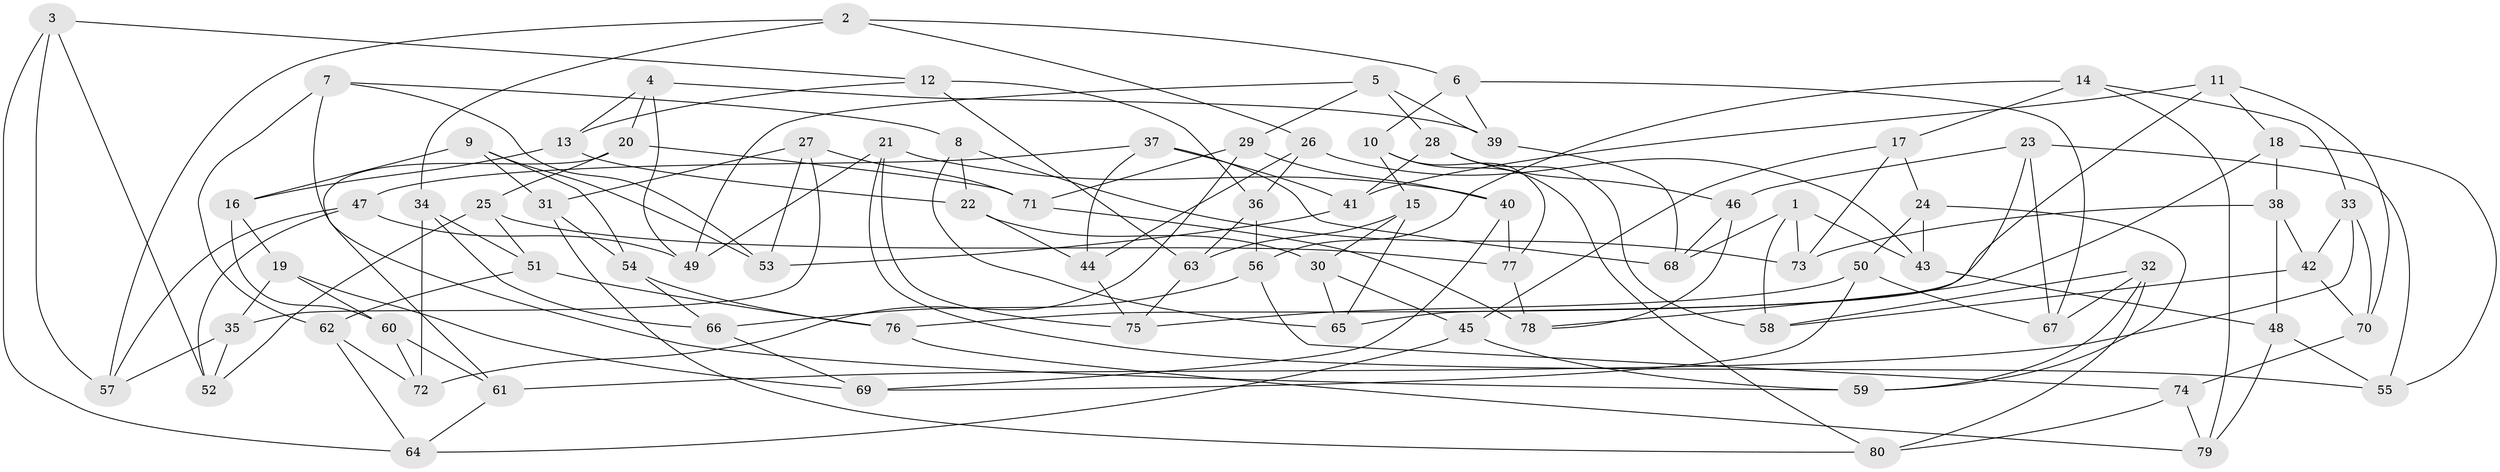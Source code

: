 // coarse degree distribution, {5: 0.21875, 3: 0.34375, 4: 0.25, 7: 0.03125, 12: 0.03125, 6: 0.03125, 17: 0.03125, 9: 0.0625}
// Generated by graph-tools (version 1.1) at 2025/01/03/04/25 22:01:55]
// undirected, 80 vertices, 160 edges
graph export_dot {
graph [start="1"]
  node [color=gray90,style=filled];
  1;
  2;
  3;
  4;
  5;
  6;
  7;
  8;
  9;
  10;
  11;
  12;
  13;
  14;
  15;
  16;
  17;
  18;
  19;
  20;
  21;
  22;
  23;
  24;
  25;
  26;
  27;
  28;
  29;
  30;
  31;
  32;
  33;
  34;
  35;
  36;
  37;
  38;
  39;
  40;
  41;
  42;
  43;
  44;
  45;
  46;
  47;
  48;
  49;
  50;
  51;
  52;
  53;
  54;
  55;
  56;
  57;
  58;
  59;
  60;
  61;
  62;
  63;
  64;
  65;
  66;
  67;
  68;
  69;
  70;
  71;
  72;
  73;
  74;
  75;
  76;
  77;
  78;
  79;
  80;
  1 -- 73;
  1 -- 68;
  1 -- 43;
  1 -- 58;
  2 -- 57;
  2 -- 6;
  2 -- 34;
  2 -- 26;
  3 -- 52;
  3 -- 64;
  3 -- 12;
  3 -- 57;
  4 -- 20;
  4 -- 39;
  4 -- 49;
  4 -- 13;
  5 -- 28;
  5 -- 29;
  5 -- 39;
  5 -- 49;
  6 -- 10;
  6 -- 67;
  6 -- 39;
  7 -- 8;
  7 -- 53;
  7 -- 62;
  7 -- 59;
  8 -- 22;
  8 -- 73;
  8 -- 65;
  9 -- 54;
  9 -- 31;
  9 -- 16;
  9 -- 53;
  10 -- 80;
  10 -- 77;
  10 -- 15;
  11 -- 76;
  11 -- 70;
  11 -- 41;
  11 -- 18;
  12 -- 63;
  12 -- 36;
  12 -- 13;
  13 -- 16;
  13 -- 22;
  14 -- 79;
  14 -- 56;
  14 -- 17;
  14 -- 33;
  15 -- 30;
  15 -- 65;
  15 -- 63;
  16 -- 19;
  16 -- 60;
  17 -- 73;
  17 -- 45;
  17 -- 24;
  18 -- 55;
  18 -- 38;
  18 -- 78;
  19 -- 60;
  19 -- 69;
  19 -- 35;
  20 -- 71;
  20 -- 25;
  20 -- 61;
  21 -- 49;
  21 -- 40;
  21 -- 75;
  21 -- 55;
  22 -- 30;
  22 -- 44;
  23 -- 46;
  23 -- 55;
  23 -- 65;
  23 -- 67;
  24 -- 50;
  24 -- 43;
  24 -- 59;
  25 -- 52;
  25 -- 77;
  25 -- 51;
  26 -- 43;
  26 -- 36;
  26 -- 44;
  27 -- 53;
  27 -- 71;
  27 -- 35;
  27 -- 31;
  28 -- 46;
  28 -- 58;
  28 -- 41;
  29 -- 71;
  29 -- 72;
  29 -- 40;
  30 -- 65;
  30 -- 45;
  31 -- 54;
  31 -- 80;
  32 -- 80;
  32 -- 59;
  32 -- 67;
  32 -- 58;
  33 -- 42;
  33 -- 70;
  33 -- 61;
  34 -- 66;
  34 -- 72;
  34 -- 51;
  35 -- 52;
  35 -- 57;
  36 -- 56;
  36 -- 63;
  37 -- 41;
  37 -- 44;
  37 -- 68;
  37 -- 47;
  38 -- 48;
  38 -- 42;
  38 -- 73;
  39 -- 68;
  40 -- 77;
  40 -- 69;
  41 -- 53;
  42 -- 58;
  42 -- 70;
  43 -- 48;
  44 -- 75;
  45 -- 64;
  45 -- 59;
  46 -- 78;
  46 -- 68;
  47 -- 57;
  47 -- 49;
  47 -- 52;
  48 -- 55;
  48 -- 79;
  50 -- 67;
  50 -- 75;
  50 -- 69;
  51 -- 76;
  51 -- 62;
  54 -- 66;
  54 -- 76;
  56 -- 66;
  56 -- 74;
  60 -- 72;
  60 -- 61;
  61 -- 64;
  62 -- 72;
  62 -- 64;
  63 -- 75;
  66 -- 69;
  70 -- 74;
  71 -- 78;
  74 -- 80;
  74 -- 79;
  76 -- 79;
  77 -- 78;
}

